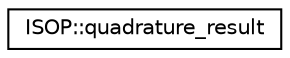 digraph "Graphical Class Hierarchy"
{
 // LATEX_PDF_SIZE
  edge [fontname="Helvetica",fontsize="10",labelfontname="Helvetica",labelfontsize="10"];
  node [fontname="Helvetica",fontsize="10",shape=record];
  rankdir="LR";
  Node0 [label="ISOP::quadrature_result",height=0.2,width=0.4,color="black", fillcolor="white", style="filled",URL="$struct_i_s_o_p_1_1quadrature__result.html",tooltip="Result of numerical integration."];
}
